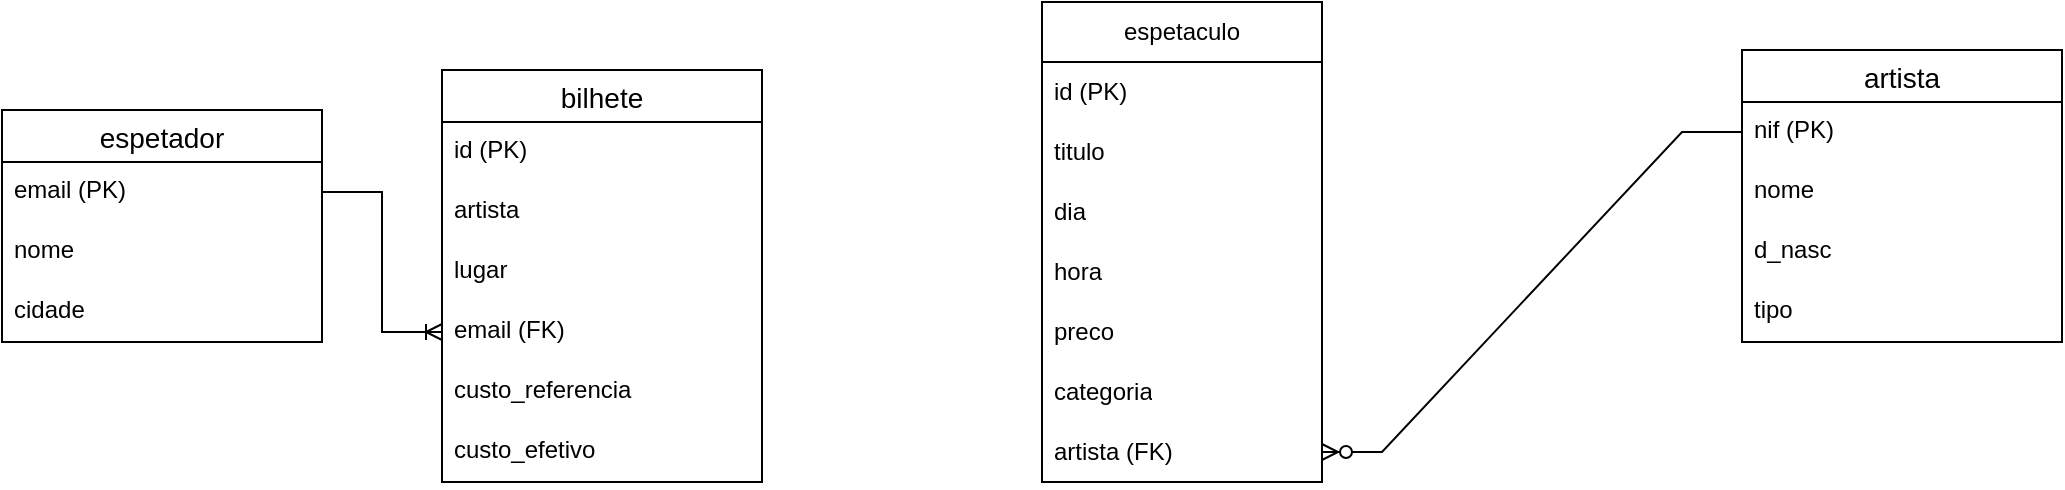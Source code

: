 <mxfile version="26.0.10">
  <diagram name="Página-1" id="petT2Q6Wx7tsM6p3LF0t">
    <mxGraphModel dx="1434" dy="786" grid="1" gridSize="10" guides="1" tooltips="1" connect="1" arrows="1" fold="1" page="1" pageScale="1" pageWidth="827" pageHeight="1169" math="0" shadow="0">
      <root>
        <mxCell id="0" />
        <mxCell id="1" parent="0" />
        <mxCell id="pDZV6ZnfGdY4zWbkEWbU-1" value="espetaculo" style="swimlane;fontStyle=0;childLayout=stackLayout;horizontal=1;startSize=30;horizontalStack=0;resizeParent=1;resizeParentMax=0;resizeLast=0;collapsible=1;marginBottom=0;whiteSpace=wrap;html=1;" vertex="1" parent="1">
          <mxGeometry x="540" y="286" width="140" height="240" as="geometry" />
        </mxCell>
        <mxCell id="pDZV6ZnfGdY4zWbkEWbU-2" value="id (PK)" style="text;strokeColor=none;fillColor=none;align=left;verticalAlign=middle;spacingLeft=4;spacingRight=4;overflow=hidden;points=[[0,0.5],[1,0.5]];portConstraint=eastwest;rotatable=0;whiteSpace=wrap;html=1;" vertex="1" parent="pDZV6ZnfGdY4zWbkEWbU-1">
          <mxGeometry y="30" width="140" height="30" as="geometry" />
        </mxCell>
        <mxCell id="pDZV6ZnfGdY4zWbkEWbU-3" value="titulo" style="text;strokeColor=none;fillColor=none;align=left;verticalAlign=middle;spacingLeft=4;spacingRight=4;overflow=hidden;points=[[0,0.5],[1,0.5]];portConstraint=eastwest;rotatable=0;whiteSpace=wrap;html=1;" vertex="1" parent="pDZV6ZnfGdY4zWbkEWbU-1">
          <mxGeometry y="60" width="140" height="30" as="geometry" />
        </mxCell>
        <mxCell id="pDZV6ZnfGdY4zWbkEWbU-4" value="dia" style="text;strokeColor=none;fillColor=none;align=left;verticalAlign=middle;spacingLeft=4;spacingRight=4;overflow=hidden;points=[[0,0.5],[1,0.5]];portConstraint=eastwest;rotatable=0;whiteSpace=wrap;html=1;" vertex="1" parent="pDZV6ZnfGdY4zWbkEWbU-1">
          <mxGeometry y="90" width="140" height="30" as="geometry" />
        </mxCell>
        <mxCell id="pDZV6ZnfGdY4zWbkEWbU-5" value="hora" style="text;strokeColor=none;fillColor=none;align=left;verticalAlign=middle;spacingLeft=4;spacingRight=4;overflow=hidden;points=[[0,0.5],[1,0.5]];portConstraint=eastwest;rotatable=0;whiteSpace=wrap;html=1;" vertex="1" parent="pDZV6ZnfGdY4zWbkEWbU-1">
          <mxGeometry y="120" width="140" height="30" as="geometry" />
        </mxCell>
        <mxCell id="pDZV6ZnfGdY4zWbkEWbU-6" value="preco" style="text;strokeColor=none;fillColor=none;align=left;verticalAlign=middle;spacingLeft=4;spacingRight=4;overflow=hidden;points=[[0,0.5],[1,0.5]];portConstraint=eastwest;rotatable=0;whiteSpace=wrap;html=1;" vertex="1" parent="pDZV6ZnfGdY4zWbkEWbU-1">
          <mxGeometry y="150" width="140" height="30" as="geometry" />
        </mxCell>
        <mxCell id="pDZV6ZnfGdY4zWbkEWbU-7" value="categoria" style="text;strokeColor=none;fillColor=none;align=left;verticalAlign=middle;spacingLeft=4;spacingRight=4;overflow=hidden;points=[[0,0.5],[1,0.5]];portConstraint=eastwest;rotatable=0;whiteSpace=wrap;html=1;" vertex="1" parent="pDZV6ZnfGdY4zWbkEWbU-1">
          <mxGeometry y="180" width="140" height="30" as="geometry" />
        </mxCell>
        <mxCell id="pDZV6ZnfGdY4zWbkEWbU-8" value="artista (FK)" style="text;strokeColor=none;fillColor=none;align=left;verticalAlign=middle;spacingLeft=4;spacingRight=4;overflow=hidden;points=[[0,0.5],[1,0.5]];portConstraint=eastwest;rotatable=0;whiteSpace=wrap;html=1;" vertex="1" parent="pDZV6ZnfGdY4zWbkEWbU-1">
          <mxGeometry y="210" width="140" height="30" as="geometry" />
        </mxCell>
        <mxCell id="pDZV6ZnfGdY4zWbkEWbU-9" value="bilhete" style="swimlane;fontStyle=0;childLayout=stackLayout;horizontal=1;startSize=26;horizontalStack=0;resizeParent=1;resizeParentMax=0;resizeLast=0;collapsible=1;marginBottom=0;align=center;fontSize=14;" vertex="1" parent="1">
          <mxGeometry x="240" y="320" width="160" height="206" as="geometry" />
        </mxCell>
        <mxCell id="pDZV6ZnfGdY4zWbkEWbU-10" value="id (PK)" style="text;strokeColor=none;fillColor=none;spacingLeft=4;spacingRight=4;overflow=hidden;rotatable=0;points=[[0,0.5],[1,0.5]];portConstraint=eastwest;fontSize=12;whiteSpace=wrap;html=1;" vertex="1" parent="pDZV6ZnfGdY4zWbkEWbU-9">
          <mxGeometry y="26" width="160" height="30" as="geometry" />
        </mxCell>
        <mxCell id="pDZV6ZnfGdY4zWbkEWbU-28" value="artista" style="text;strokeColor=none;fillColor=none;spacingLeft=4;spacingRight=4;overflow=hidden;rotatable=0;points=[[0,0.5],[1,0.5]];portConstraint=eastwest;fontSize=12;whiteSpace=wrap;html=1;" vertex="1" parent="pDZV6ZnfGdY4zWbkEWbU-9">
          <mxGeometry y="56" width="160" height="30" as="geometry" />
        </mxCell>
        <mxCell id="pDZV6ZnfGdY4zWbkEWbU-11" value="lugar" style="text;strokeColor=none;fillColor=none;spacingLeft=4;spacingRight=4;overflow=hidden;rotatable=0;points=[[0,0.5],[1,0.5]];portConstraint=eastwest;fontSize=12;whiteSpace=wrap;html=1;" vertex="1" parent="pDZV6ZnfGdY4zWbkEWbU-9">
          <mxGeometry y="86" width="160" height="30" as="geometry" />
        </mxCell>
        <mxCell id="pDZV6ZnfGdY4zWbkEWbU-12" value="email (FK)" style="text;strokeColor=none;fillColor=none;spacingLeft=4;spacingRight=4;overflow=hidden;rotatable=0;points=[[0,0.5],[1,0.5]];portConstraint=eastwest;fontSize=12;whiteSpace=wrap;html=1;" vertex="1" parent="pDZV6ZnfGdY4zWbkEWbU-9">
          <mxGeometry y="116" width="160" height="30" as="geometry" />
        </mxCell>
        <mxCell id="pDZV6ZnfGdY4zWbkEWbU-22" value="custo_referencia" style="text;strokeColor=none;fillColor=none;spacingLeft=4;spacingRight=4;overflow=hidden;rotatable=0;points=[[0,0.5],[1,0.5]];portConstraint=eastwest;fontSize=12;whiteSpace=wrap;html=1;" vertex="1" parent="pDZV6ZnfGdY4zWbkEWbU-9">
          <mxGeometry y="146" width="160" height="30" as="geometry" />
        </mxCell>
        <mxCell id="pDZV6ZnfGdY4zWbkEWbU-27" value="custo_efetivo" style="text;strokeColor=none;fillColor=none;spacingLeft=4;spacingRight=4;overflow=hidden;rotatable=0;points=[[0,0.5],[1,0.5]];portConstraint=eastwest;fontSize=12;whiteSpace=wrap;html=1;" vertex="1" parent="pDZV6ZnfGdY4zWbkEWbU-9">
          <mxGeometry y="176" width="160" height="30" as="geometry" />
        </mxCell>
        <mxCell id="pDZV6ZnfGdY4zWbkEWbU-13" value="artista" style="swimlane;fontStyle=0;childLayout=stackLayout;horizontal=1;startSize=26;horizontalStack=0;resizeParent=1;resizeParentMax=0;resizeLast=0;collapsible=1;marginBottom=0;align=center;fontSize=14;" vertex="1" parent="1">
          <mxGeometry x="890" y="310" width="160" height="146" as="geometry" />
        </mxCell>
        <mxCell id="pDZV6ZnfGdY4zWbkEWbU-14" value="nif (PK)" style="text;strokeColor=none;fillColor=none;spacingLeft=4;spacingRight=4;overflow=hidden;rotatable=0;points=[[0,0.5],[1,0.5]];portConstraint=eastwest;fontSize=12;whiteSpace=wrap;html=1;" vertex="1" parent="pDZV6ZnfGdY4zWbkEWbU-13">
          <mxGeometry y="26" width="160" height="30" as="geometry" />
        </mxCell>
        <mxCell id="pDZV6ZnfGdY4zWbkEWbU-15" value="nome" style="text;strokeColor=none;fillColor=none;spacingLeft=4;spacingRight=4;overflow=hidden;rotatable=0;points=[[0,0.5],[1,0.5]];portConstraint=eastwest;fontSize=12;whiteSpace=wrap;html=1;" vertex="1" parent="pDZV6ZnfGdY4zWbkEWbU-13">
          <mxGeometry y="56" width="160" height="30" as="geometry" />
        </mxCell>
        <mxCell id="pDZV6ZnfGdY4zWbkEWbU-16" value="d_nasc" style="text;strokeColor=none;fillColor=none;spacingLeft=4;spacingRight=4;overflow=hidden;rotatable=0;points=[[0,0.5],[1,0.5]];portConstraint=eastwest;fontSize=12;whiteSpace=wrap;html=1;" vertex="1" parent="pDZV6ZnfGdY4zWbkEWbU-13">
          <mxGeometry y="86" width="160" height="30" as="geometry" />
        </mxCell>
        <mxCell id="pDZV6ZnfGdY4zWbkEWbU-21" value="tipo" style="text;strokeColor=none;fillColor=none;spacingLeft=4;spacingRight=4;overflow=hidden;rotatable=0;points=[[0,0.5],[1,0.5]];portConstraint=eastwest;fontSize=12;whiteSpace=wrap;html=1;" vertex="1" parent="pDZV6ZnfGdY4zWbkEWbU-13">
          <mxGeometry y="116" width="160" height="30" as="geometry" />
        </mxCell>
        <mxCell id="pDZV6ZnfGdY4zWbkEWbU-17" value="espetador" style="swimlane;fontStyle=0;childLayout=stackLayout;horizontal=1;startSize=26;horizontalStack=0;resizeParent=1;resizeParentMax=0;resizeLast=0;collapsible=1;marginBottom=0;align=center;fontSize=14;" vertex="1" parent="1">
          <mxGeometry x="20" y="340" width="160" height="116" as="geometry" />
        </mxCell>
        <mxCell id="pDZV6ZnfGdY4zWbkEWbU-18" value="email (PK)" style="text;strokeColor=none;fillColor=none;spacingLeft=4;spacingRight=4;overflow=hidden;rotatable=0;points=[[0,0.5],[1,0.5]];portConstraint=eastwest;fontSize=12;whiteSpace=wrap;html=1;" vertex="1" parent="pDZV6ZnfGdY4zWbkEWbU-17">
          <mxGeometry y="26" width="160" height="30" as="geometry" />
        </mxCell>
        <mxCell id="pDZV6ZnfGdY4zWbkEWbU-19" value="nome" style="text;strokeColor=none;fillColor=none;spacingLeft=4;spacingRight=4;overflow=hidden;rotatable=0;points=[[0,0.5],[1,0.5]];portConstraint=eastwest;fontSize=12;whiteSpace=wrap;html=1;" vertex="1" parent="pDZV6ZnfGdY4zWbkEWbU-17">
          <mxGeometry y="56" width="160" height="30" as="geometry" />
        </mxCell>
        <mxCell id="pDZV6ZnfGdY4zWbkEWbU-20" value="cidade" style="text;strokeColor=none;fillColor=none;spacingLeft=4;spacingRight=4;overflow=hidden;rotatable=0;points=[[0,0.5],[1,0.5]];portConstraint=eastwest;fontSize=12;whiteSpace=wrap;html=1;" vertex="1" parent="pDZV6ZnfGdY4zWbkEWbU-17">
          <mxGeometry y="86" width="160" height="30" as="geometry" />
        </mxCell>
        <mxCell id="pDZV6ZnfGdY4zWbkEWbU-29" value="" style="edgeStyle=entityRelationEdgeStyle;fontSize=12;html=1;endArrow=ERoneToMany;rounded=0;exitX=1;exitY=0.5;exitDx=0;exitDy=0;entryX=0;entryY=0.5;entryDx=0;entryDy=0;" edge="1" parent="1" source="pDZV6ZnfGdY4zWbkEWbU-18" target="pDZV6ZnfGdY4zWbkEWbU-12">
          <mxGeometry width="100" height="100" relative="1" as="geometry">
            <mxPoint x="360" y="450" as="sourcePoint" />
            <mxPoint x="460" y="350" as="targetPoint" />
          </mxGeometry>
        </mxCell>
        <mxCell id="pDZV6ZnfGdY4zWbkEWbU-30" value="" style="edgeStyle=entityRelationEdgeStyle;fontSize=12;html=1;endArrow=ERzeroToMany;endFill=1;rounded=0;" edge="1" parent="1" source="pDZV6ZnfGdY4zWbkEWbU-14" target="pDZV6ZnfGdY4zWbkEWbU-8">
          <mxGeometry width="100" height="100" relative="1" as="geometry">
            <mxPoint x="450" y="450" as="sourcePoint" />
            <mxPoint x="460" y="350" as="targetPoint" />
          </mxGeometry>
        </mxCell>
      </root>
    </mxGraphModel>
  </diagram>
</mxfile>
